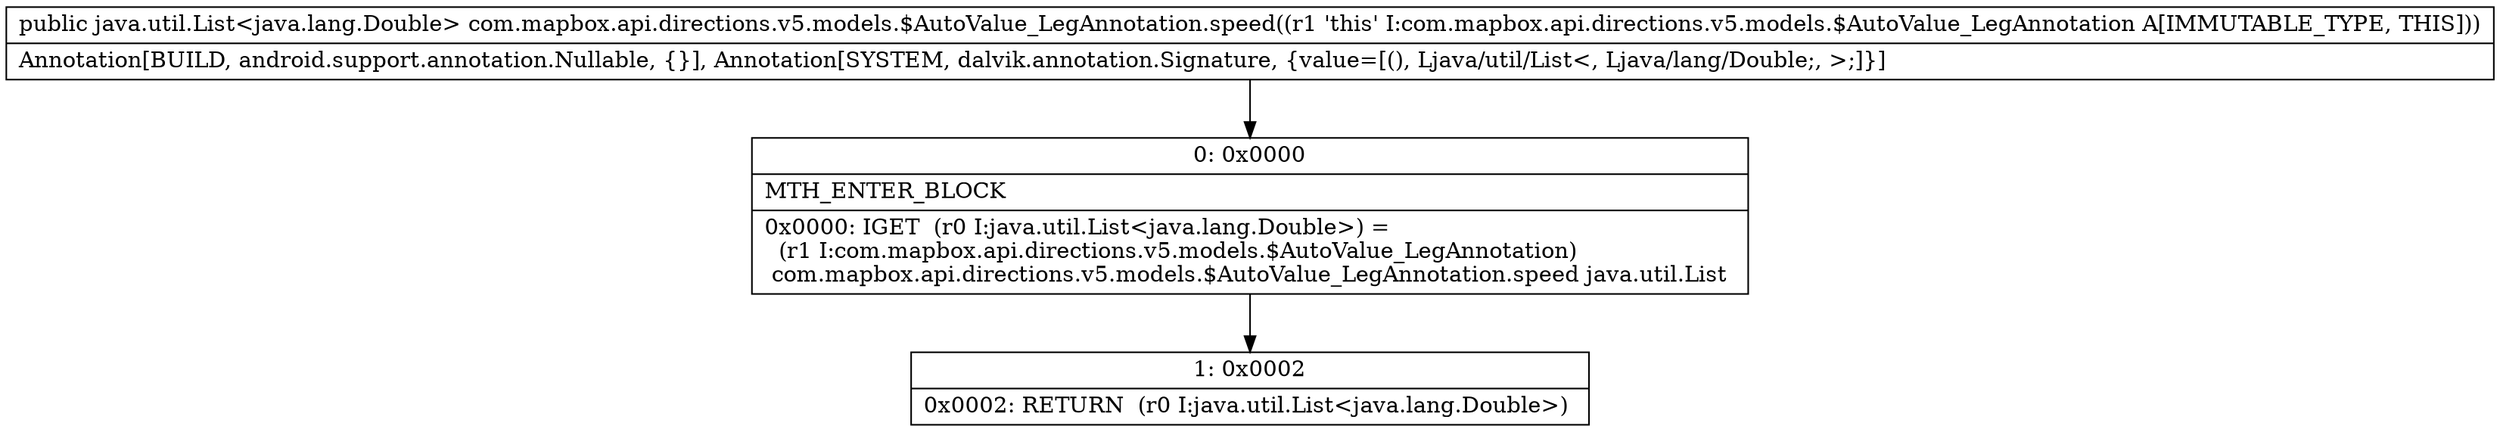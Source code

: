 digraph "CFG forcom.mapbox.api.directions.v5.models.$AutoValue_LegAnnotation.speed()Ljava\/util\/List;" {
Node_0 [shape=record,label="{0\:\ 0x0000|MTH_ENTER_BLOCK\l|0x0000: IGET  (r0 I:java.util.List\<java.lang.Double\>) = \l  (r1 I:com.mapbox.api.directions.v5.models.$AutoValue_LegAnnotation)\l com.mapbox.api.directions.v5.models.$AutoValue_LegAnnotation.speed java.util.List \l}"];
Node_1 [shape=record,label="{1\:\ 0x0002|0x0002: RETURN  (r0 I:java.util.List\<java.lang.Double\>) \l}"];
MethodNode[shape=record,label="{public java.util.List\<java.lang.Double\> com.mapbox.api.directions.v5.models.$AutoValue_LegAnnotation.speed((r1 'this' I:com.mapbox.api.directions.v5.models.$AutoValue_LegAnnotation A[IMMUTABLE_TYPE, THIS]))  | Annotation[BUILD, android.support.annotation.Nullable, \{\}], Annotation[SYSTEM, dalvik.annotation.Signature, \{value=[(), Ljava\/util\/List\<, Ljava\/lang\/Double;, \>;]\}]\l}"];
MethodNode -> Node_0;
Node_0 -> Node_1;
}


